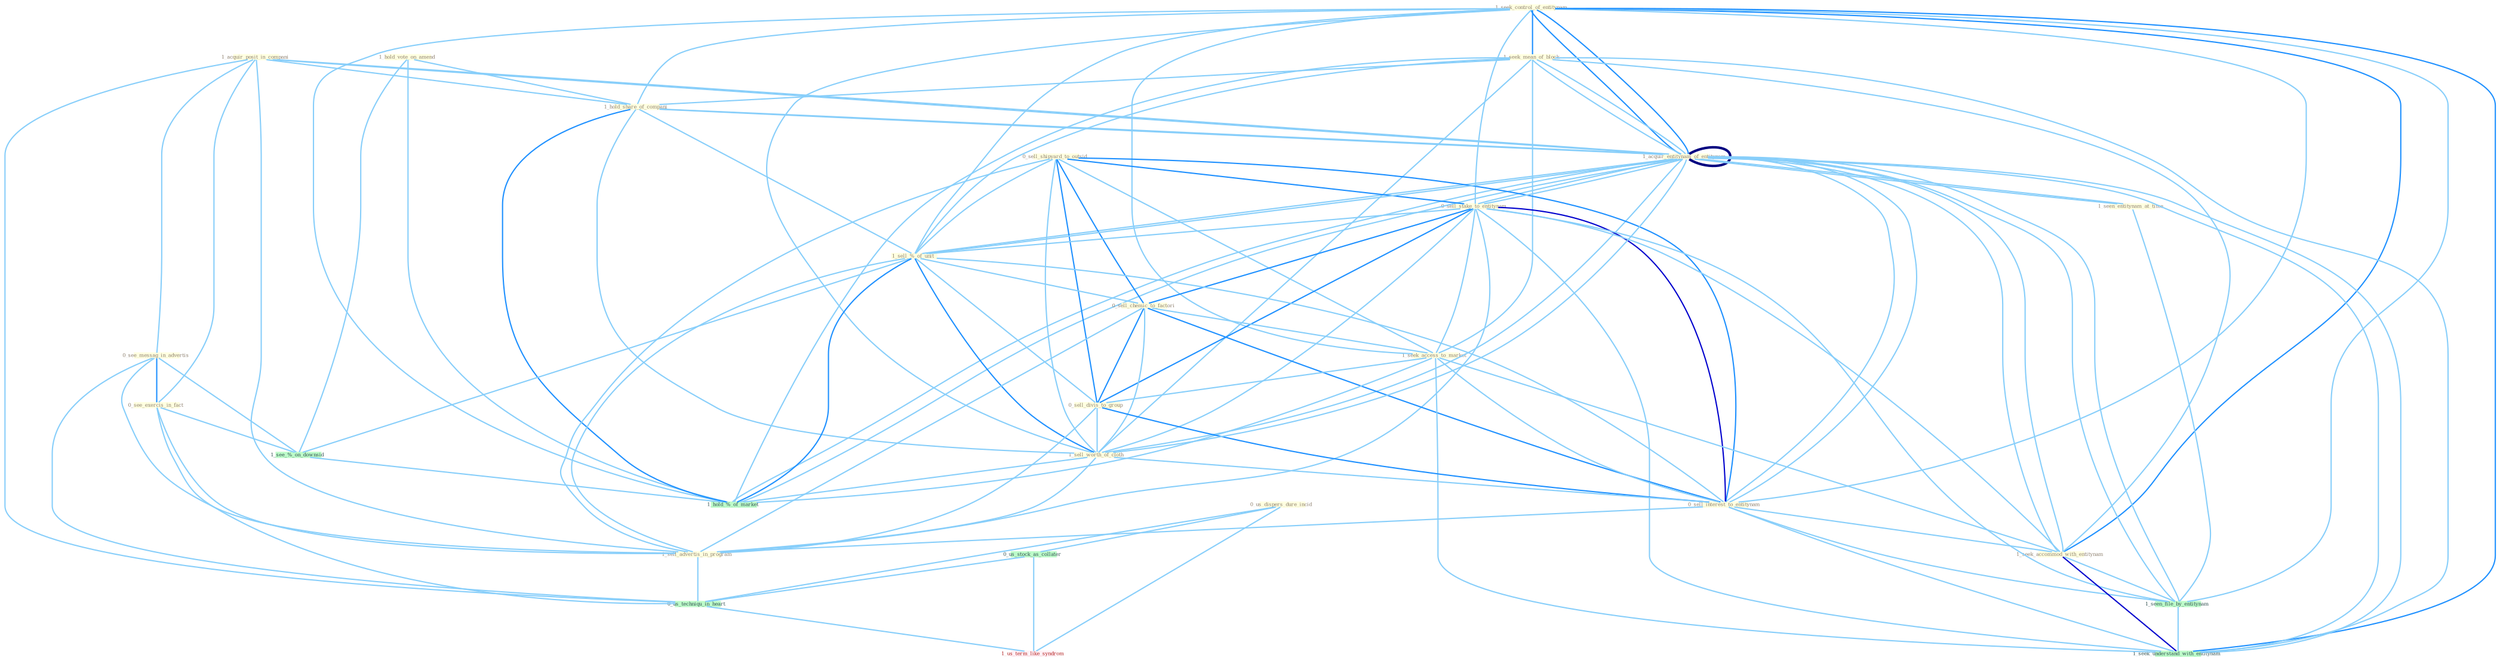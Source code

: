 Graph G{ 
    node
    [shape=polygon,style=filled,width=.5,height=.06,color="#BDFCC9",fixedsize=true,fontsize=4,
    fontcolor="#2f4f4f"];
    {node
    [color="#ffffe0", fontcolor="#8b7d6b"] "1_hold_vote_on_amend " "1_seek_control_of_entitynam " "1_acquir_posit_in_compani " "1_seek_mean_of_block " "1_hold_share_of_compani " "1_acquir_entitynam_of_entitynam " "0_sell_shipyard_to_outsid " "0_see_messag_in_advertis " "0_sell_stake_to_entitynam " "1_sell_%_of_unit " "0_sell_chemic_to_factori " "1_seek_access_to_market " "0_sell_divis_to_group " "1_sell_worth_of_cloth " "0_see_exercis_in_fact " "0_sell_interest_to_entitynam " "1_seen_entitynam_at_time " "1_sell_advertis_in_program " "1_seek_accommod_with_entitynam " "0_us_dispers_dure_incid "}
{node [color="#fff0f5", fontcolor="#b22222"] "1_us_term_like_syndrom "}
edge [color="#B0E2FF"];

	"1_hold_vote_on_amend " -- "1_hold_share_of_compani " [w="1", color="#87cefa" ];
	"1_hold_vote_on_amend " -- "1_see_%_on_downsid " [w="1", color="#87cefa" ];
	"1_hold_vote_on_amend " -- "1_hold_%_of_market " [w="1", color="#87cefa" ];
	"1_seek_control_of_entitynam " -- "1_seek_mean_of_block " [w="2", color="#1e90ff" , len=0.8];
	"1_seek_control_of_entitynam " -- "1_hold_share_of_compani " [w="1", color="#87cefa" ];
	"1_seek_control_of_entitynam " -- "1_acquir_entitynam_of_entitynam " [w="2", color="#1e90ff" , len=0.8];
	"1_seek_control_of_entitynam " -- "0_sell_stake_to_entitynam " [w="1", color="#87cefa" ];
	"1_seek_control_of_entitynam " -- "1_sell_%_of_unit " [w="1", color="#87cefa" ];
	"1_seek_control_of_entitynam " -- "1_seek_access_to_market " [w="1", color="#87cefa" ];
	"1_seek_control_of_entitynam " -- "1_sell_worth_of_cloth " [w="1", color="#87cefa" ];
	"1_seek_control_of_entitynam " -- "0_sell_interest_to_entitynam " [w="1", color="#87cefa" ];
	"1_seek_control_of_entitynam " -- "1_seek_accommod_with_entitynam " [w="2", color="#1e90ff" , len=0.8];
	"1_seek_control_of_entitynam " -- "1_seen_file_by_entitynam " [w="1", color="#87cefa" ];
	"1_seek_control_of_entitynam " -- "1_seek_understand_with_entitynam " [w="2", color="#1e90ff" , len=0.8];
	"1_seek_control_of_entitynam " -- "1_acquir_entitynam_of_entitynam " [w="2", color="#1e90ff" , len=0.8];
	"1_seek_control_of_entitynam " -- "1_hold_%_of_market " [w="1", color="#87cefa" ];
	"1_acquir_posit_in_compani " -- "1_hold_share_of_compani " [w="1", color="#87cefa" ];
	"1_acquir_posit_in_compani " -- "1_acquir_entitynam_of_entitynam " [w="1", color="#87cefa" ];
	"1_acquir_posit_in_compani " -- "0_see_messag_in_advertis " [w="1", color="#87cefa" ];
	"1_acquir_posit_in_compani " -- "0_see_exercis_in_fact " [w="1", color="#87cefa" ];
	"1_acquir_posit_in_compani " -- "1_sell_advertis_in_program " [w="1", color="#87cefa" ];
	"1_acquir_posit_in_compani " -- "1_acquir_entitynam_of_entitynam " [w="1", color="#87cefa" ];
	"1_acquir_posit_in_compani " -- "0_us_techniqu_in_heart " [w="1", color="#87cefa" ];
	"1_seek_mean_of_block " -- "1_hold_share_of_compani " [w="1", color="#87cefa" ];
	"1_seek_mean_of_block " -- "1_acquir_entitynam_of_entitynam " [w="1", color="#87cefa" ];
	"1_seek_mean_of_block " -- "1_sell_%_of_unit " [w="1", color="#87cefa" ];
	"1_seek_mean_of_block " -- "1_seek_access_to_market " [w="1", color="#87cefa" ];
	"1_seek_mean_of_block " -- "1_sell_worth_of_cloth " [w="1", color="#87cefa" ];
	"1_seek_mean_of_block " -- "1_seek_accommod_with_entitynam " [w="1", color="#87cefa" ];
	"1_seek_mean_of_block " -- "1_seek_understand_with_entitynam " [w="1", color="#87cefa" ];
	"1_seek_mean_of_block " -- "1_acquir_entitynam_of_entitynam " [w="1", color="#87cefa" ];
	"1_seek_mean_of_block " -- "1_hold_%_of_market " [w="1", color="#87cefa" ];
	"1_hold_share_of_compani " -- "1_acquir_entitynam_of_entitynam " [w="1", color="#87cefa" ];
	"1_hold_share_of_compani " -- "1_sell_%_of_unit " [w="1", color="#87cefa" ];
	"1_hold_share_of_compani " -- "1_sell_worth_of_cloth " [w="1", color="#87cefa" ];
	"1_hold_share_of_compani " -- "1_acquir_entitynam_of_entitynam " [w="1", color="#87cefa" ];
	"1_hold_share_of_compani " -- "1_hold_%_of_market " [w="2", color="#1e90ff" , len=0.8];
	"1_acquir_entitynam_of_entitynam " -- "0_sell_stake_to_entitynam " [w="1", color="#87cefa" ];
	"1_acquir_entitynam_of_entitynam " -- "1_sell_%_of_unit " [w="1", color="#87cefa" ];
	"1_acquir_entitynam_of_entitynam " -- "1_sell_worth_of_cloth " [w="1", color="#87cefa" ];
	"1_acquir_entitynam_of_entitynam " -- "0_sell_interest_to_entitynam " [w="1", color="#87cefa" ];
	"1_acquir_entitynam_of_entitynam " -- "1_seen_entitynam_at_time " [w="1", color="#87cefa" ];
	"1_acquir_entitynam_of_entitynam " -- "1_seek_accommod_with_entitynam " [w="1", color="#87cefa" ];
	"1_acquir_entitynam_of_entitynam " -- "1_seen_file_by_entitynam " [w="1", color="#87cefa" ];
	"1_acquir_entitynam_of_entitynam " -- "1_seek_understand_with_entitynam " [w="1", color="#87cefa" ];
	"1_acquir_entitynam_of_entitynam " -- "1_acquir_entitynam_of_entitynam " [w="4", style=bold, color="#000080", len=0.4];
	"1_acquir_entitynam_of_entitynam " -- "1_hold_%_of_market " [w="1", color="#87cefa" ];
	"0_sell_shipyard_to_outsid " -- "0_sell_stake_to_entitynam " [w="2", color="#1e90ff" , len=0.8];
	"0_sell_shipyard_to_outsid " -- "1_sell_%_of_unit " [w="1", color="#87cefa" ];
	"0_sell_shipyard_to_outsid " -- "0_sell_chemic_to_factori " [w="2", color="#1e90ff" , len=0.8];
	"0_sell_shipyard_to_outsid " -- "1_seek_access_to_market " [w="1", color="#87cefa" ];
	"0_sell_shipyard_to_outsid " -- "0_sell_divis_to_group " [w="2", color="#1e90ff" , len=0.8];
	"0_sell_shipyard_to_outsid " -- "1_sell_worth_of_cloth " [w="1", color="#87cefa" ];
	"0_sell_shipyard_to_outsid " -- "0_sell_interest_to_entitynam " [w="2", color="#1e90ff" , len=0.8];
	"0_sell_shipyard_to_outsid " -- "1_sell_advertis_in_program " [w="1", color="#87cefa" ];
	"0_see_messag_in_advertis " -- "0_see_exercis_in_fact " [w="2", color="#1e90ff" , len=0.8];
	"0_see_messag_in_advertis " -- "1_sell_advertis_in_program " [w="1", color="#87cefa" ];
	"0_see_messag_in_advertis " -- "0_us_techniqu_in_heart " [w="1", color="#87cefa" ];
	"0_see_messag_in_advertis " -- "1_see_%_on_downsid " [w="1", color="#87cefa" ];
	"0_sell_stake_to_entitynam " -- "1_sell_%_of_unit " [w="1", color="#87cefa" ];
	"0_sell_stake_to_entitynam " -- "0_sell_chemic_to_factori " [w="2", color="#1e90ff" , len=0.8];
	"0_sell_stake_to_entitynam " -- "1_seek_access_to_market " [w="1", color="#87cefa" ];
	"0_sell_stake_to_entitynam " -- "0_sell_divis_to_group " [w="2", color="#1e90ff" , len=0.8];
	"0_sell_stake_to_entitynam " -- "1_sell_worth_of_cloth " [w="1", color="#87cefa" ];
	"0_sell_stake_to_entitynam " -- "0_sell_interest_to_entitynam " [w="3", color="#0000cd" , len=0.6];
	"0_sell_stake_to_entitynam " -- "1_sell_advertis_in_program " [w="1", color="#87cefa" ];
	"0_sell_stake_to_entitynam " -- "1_seek_accommod_with_entitynam " [w="1", color="#87cefa" ];
	"0_sell_stake_to_entitynam " -- "1_seen_file_by_entitynam " [w="1", color="#87cefa" ];
	"0_sell_stake_to_entitynam " -- "1_seek_understand_with_entitynam " [w="1", color="#87cefa" ];
	"0_sell_stake_to_entitynam " -- "1_acquir_entitynam_of_entitynam " [w="1", color="#87cefa" ];
	"1_sell_%_of_unit " -- "0_sell_chemic_to_factori " [w="1", color="#87cefa" ];
	"1_sell_%_of_unit " -- "0_sell_divis_to_group " [w="1", color="#87cefa" ];
	"1_sell_%_of_unit " -- "1_sell_worth_of_cloth " [w="2", color="#1e90ff" , len=0.8];
	"1_sell_%_of_unit " -- "0_sell_interest_to_entitynam " [w="1", color="#87cefa" ];
	"1_sell_%_of_unit " -- "1_sell_advertis_in_program " [w="1", color="#87cefa" ];
	"1_sell_%_of_unit " -- "1_acquir_entitynam_of_entitynam " [w="1", color="#87cefa" ];
	"1_sell_%_of_unit " -- "1_see_%_on_downsid " [w="1", color="#87cefa" ];
	"1_sell_%_of_unit " -- "1_hold_%_of_market " [w="2", color="#1e90ff" , len=0.8];
	"0_sell_chemic_to_factori " -- "1_seek_access_to_market " [w="1", color="#87cefa" ];
	"0_sell_chemic_to_factori " -- "0_sell_divis_to_group " [w="2", color="#1e90ff" , len=0.8];
	"0_sell_chemic_to_factori " -- "1_sell_worth_of_cloth " [w="1", color="#87cefa" ];
	"0_sell_chemic_to_factori " -- "0_sell_interest_to_entitynam " [w="2", color="#1e90ff" , len=0.8];
	"0_sell_chemic_to_factori " -- "1_sell_advertis_in_program " [w="1", color="#87cefa" ];
	"1_seek_access_to_market " -- "0_sell_divis_to_group " [w="1", color="#87cefa" ];
	"1_seek_access_to_market " -- "0_sell_interest_to_entitynam " [w="1", color="#87cefa" ];
	"1_seek_access_to_market " -- "1_seek_accommod_with_entitynam " [w="1", color="#87cefa" ];
	"1_seek_access_to_market " -- "1_seek_understand_with_entitynam " [w="1", color="#87cefa" ];
	"1_seek_access_to_market " -- "1_hold_%_of_market " [w="1", color="#87cefa" ];
	"0_sell_divis_to_group " -- "1_sell_worth_of_cloth " [w="1", color="#87cefa" ];
	"0_sell_divis_to_group " -- "0_sell_interest_to_entitynam " [w="2", color="#1e90ff" , len=0.8];
	"0_sell_divis_to_group " -- "1_sell_advertis_in_program " [w="1", color="#87cefa" ];
	"1_sell_worth_of_cloth " -- "0_sell_interest_to_entitynam " [w="1", color="#87cefa" ];
	"1_sell_worth_of_cloth " -- "1_sell_advertis_in_program " [w="1", color="#87cefa" ];
	"1_sell_worth_of_cloth " -- "1_acquir_entitynam_of_entitynam " [w="1", color="#87cefa" ];
	"1_sell_worth_of_cloth " -- "1_hold_%_of_market " [w="1", color="#87cefa" ];
	"0_see_exercis_in_fact " -- "1_sell_advertis_in_program " [w="1", color="#87cefa" ];
	"0_see_exercis_in_fact " -- "0_us_techniqu_in_heart " [w="1", color="#87cefa" ];
	"0_see_exercis_in_fact " -- "1_see_%_on_downsid " [w="1", color="#87cefa" ];
	"0_sell_interest_to_entitynam " -- "1_sell_advertis_in_program " [w="1", color="#87cefa" ];
	"0_sell_interest_to_entitynam " -- "1_seek_accommod_with_entitynam " [w="1", color="#87cefa" ];
	"0_sell_interest_to_entitynam " -- "1_seen_file_by_entitynam " [w="1", color="#87cefa" ];
	"0_sell_interest_to_entitynam " -- "1_seek_understand_with_entitynam " [w="1", color="#87cefa" ];
	"0_sell_interest_to_entitynam " -- "1_acquir_entitynam_of_entitynam " [w="1", color="#87cefa" ];
	"1_seen_entitynam_at_time " -- "1_seen_file_by_entitynam " [w="1", color="#87cefa" ];
	"1_seen_entitynam_at_time " -- "1_acquir_entitynam_of_entitynam " [w="1", color="#87cefa" ];
	"1_sell_advertis_in_program " -- "0_us_techniqu_in_heart " [w="1", color="#87cefa" ];
	"1_seek_accommod_with_entitynam " -- "1_seen_file_by_entitynam " [w="1", color="#87cefa" ];
	"1_seek_accommod_with_entitynam " -- "1_seek_understand_with_entitynam " [w="3", color="#0000cd" , len=0.6];
	"1_seek_accommod_with_entitynam " -- "1_acquir_entitynam_of_entitynam " [w="1", color="#87cefa" ];
	"0_us_dispers_dure_incid " -- "0_us_stock_as_collater " [w="1", color="#87cefa" ];
	"0_us_dispers_dure_incid " -- "0_us_techniqu_in_heart " [w="1", color="#87cefa" ];
	"0_us_dispers_dure_incid " -- "1_us_term_like_syndrom " [w="1", color="#87cefa" ];
	"1_seen_file_by_entitynam " -- "1_seek_understand_with_entitynam " [w="1", color="#87cefa" ];
	"1_seen_file_by_entitynam " -- "1_acquir_entitynam_of_entitynam " [w="1", color="#87cefa" ];
	"0_us_stock_as_collater " -- "0_us_techniqu_in_heart " [w="1", color="#87cefa" ];
	"0_us_stock_as_collater " -- "1_us_term_like_syndrom " [w="1", color="#87cefa" ];
	"1_seek_understand_with_entitynam " -- "1_acquir_entitynam_of_entitynam " [w="1", color="#87cefa" ];
	"1_acquir_entitynam_of_entitynam " -- "1_hold_%_of_market " [w="1", color="#87cefa" ];
	"0_us_techniqu_in_heart " -- "1_us_term_like_syndrom " [w="1", color="#87cefa" ];
	"1_see_%_on_downsid " -- "1_hold_%_of_market " [w="1", color="#87cefa" ];
}